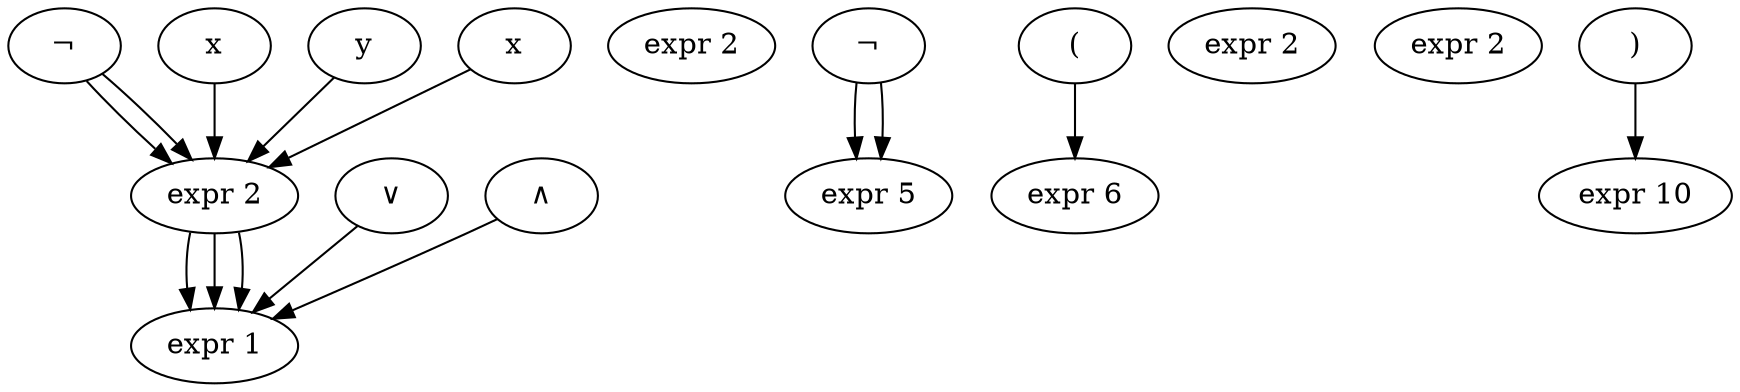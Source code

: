 // FormulaDot
digraph {
	1 [label="expr 1"]
	2 [label="expr 2"]
	"not 2" [label="¬"]
	"not 2" [label="¬"]
	"not 2" -> 2
	"not 2" -> 2
	3 [label="expr 2"]
	"const 3" [label=x]
	"const 3" -> 2
	2 -> 1
	"op 4" [label="∨"]
	"op 4" -> 1
	5 [label="expr 5"]
	"not 5" [label="¬"]
	"not 5" [label="¬"]
	"not 5" -> 5
	"not 5" -> 5
	6 [label="expr 6"]
	"lparen 6" [label="("]
	"lparen 6" -> 6
	7 [label="expr 2"]
	"const 7" [label=y]
	"const 7" -> 2
	2 -> 1
	"op 8" [label="∧"]
	"op 8" -> 1
	9 [label="expr 2"]
	"const 9" [label=x]
	"const 9" -> 2
	2 -> 1
	10 [label="expr 10"]
	"rparen 10" [label=")"]
	"rparen 10" -> 10
}
